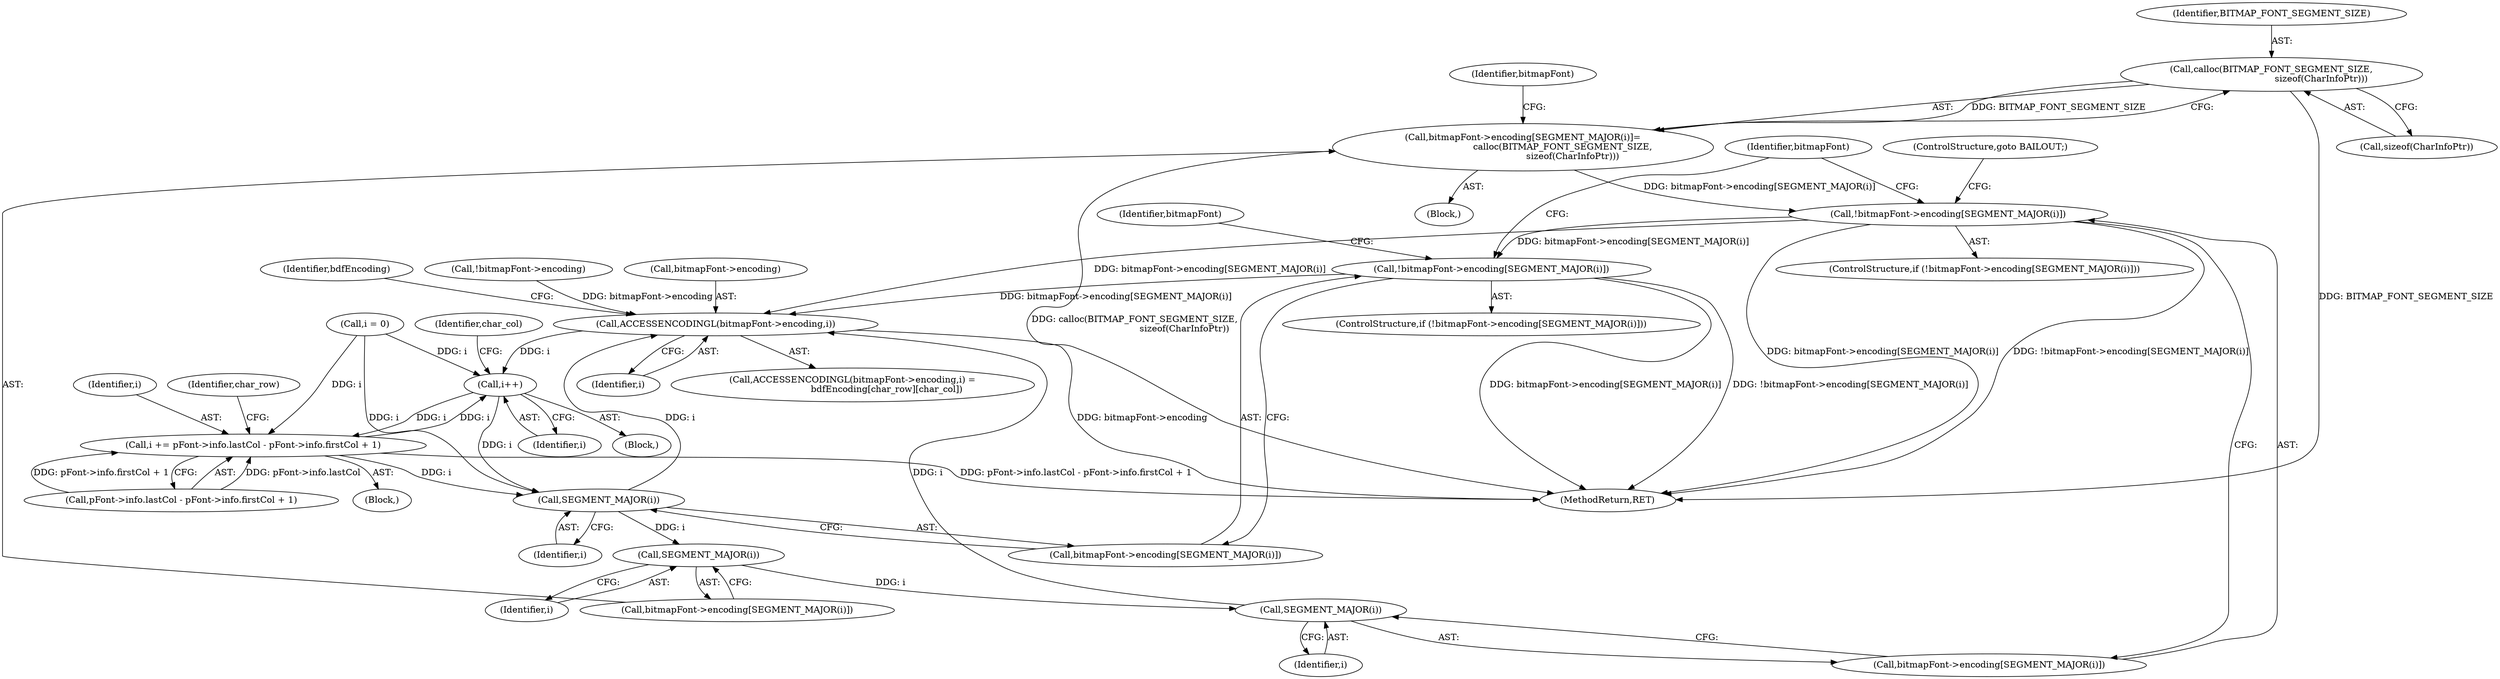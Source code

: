 digraph "0_libxfont_4d024ac10f964f6bd372ae0dd14f02772a6e5f63@API" {
"1001159" [label="(Call,calloc(BITMAP_FONT_SEGMENT_SIZE,\n                                   sizeof(CharInfoPtr)))"];
"1001152" [label="(Call,bitmapFont->encoding[SEGMENT_MAJOR(i)]=\n                            calloc(BITMAP_FONT_SEGMENT_SIZE,\n                                   sizeof(CharInfoPtr)))"];
"1001164" [label="(Call,!bitmapFont->encoding[SEGMENT_MAJOR(i)])"];
"1001144" [label="(Call,!bitmapFont->encoding[SEGMENT_MAJOR(i)])"];
"1001173" [label="(Call,ACCESSENCODINGL(bitmapFont->encoding,i))"];
"1001183" [label="(Call,i++)"];
"1001092" [label="(Call,i += pFont->info.lastCol - pFont->info.firstCol + 1)"];
"1001149" [label="(Call,SEGMENT_MAJOR(i))"];
"1001157" [label="(Call,SEGMENT_MAJOR(i))"];
"1001169" [label="(Call,SEGMENT_MAJOR(i))"];
"1001224" [label="(MethodReturn,RET)"];
"1001180" [label="(Identifier,bdfEncoding)"];
"1001177" [label="(Identifier,i)"];
"1001184" [label="(Identifier,i)"];
"1001183" [label="(Call,i++)"];
"1001084" [label="(Block,)"];
"1001094" [label="(Call,pFont->info.lastCol - pFont->info.firstCol + 1)"];
"1001164" [label="(Call,!bitmapFont->encoding[SEGMENT_MAJOR(i)])"];
"1001159" [label="(Call,calloc(BITMAP_FONT_SEGMENT_SIZE,\n                                   sizeof(CharInfoPtr)))"];
"1001171" [label="(ControlStructure,goto BAILOUT;)"];
"1001074" [label="(Identifier,char_row)"];
"1001092" [label="(Call,i += pFont->info.lastCol - pFont->info.firstCol + 1)"];
"1001157" [label="(Call,SEGMENT_MAJOR(i))"];
"1001144" [label="(Call,!bitmapFont->encoding[SEGMENT_MAJOR(i)])"];
"1001150" [label="(Identifier,i)"];
"1001163" [label="(ControlStructure,if (!bitmapFont->encoding[SEGMENT_MAJOR(i)]))"];
"1001149" [label="(Call,SEGMENT_MAJOR(i))"];
"1001153" [label="(Call,bitmapFont->encoding[SEGMENT_MAJOR(i)])"];
"1001170" [label="(Identifier,i)"];
"1001173" [label="(Call,ACCESSENCODINGL(bitmapFont->encoding,i))"];
"1001175" [label="(Identifier,bitmapFont)"];
"1001125" [label="(Identifier,char_col)"];
"1001169" [label="(Call,SEGMENT_MAJOR(i))"];
"1001161" [label="(Call,sizeof(CharInfoPtr))"];
"1001167" [label="(Identifier,bitmapFont)"];
"1001034" [label="(Call,!bitmapFont->encoding)"];
"1001145" [label="(Call,bitmapFont->encoding[SEGMENT_MAJOR(i)])"];
"1001126" [label="(Block,)"];
"1001152" [label="(Call,bitmapFont->encoding[SEGMENT_MAJOR(i)]=\n                            calloc(BITMAP_FONT_SEGMENT_SIZE,\n                                   sizeof(CharInfoPtr)))"];
"1001172" [label="(Call,ACCESSENCODINGL(bitmapFont->encoding,i) =\n                        bdfEncoding[char_row][char_col])"];
"1001165" [label="(Call,bitmapFont->encoding[SEGMENT_MAJOR(i)])"];
"1001143" [label="(ControlStructure,if (!bitmapFont->encoding[SEGMENT_MAJOR(i)]))"];
"1001174" [label="(Call,bitmapFont->encoding)"];
"1001055" [label="(Call,i = 0)"];
"1001158" [label="(Identifier,i)"];
"1001155" [label="(Identifier,bitmapFont)"];
"1001160" [label="(Identifier,BITMAP_FONT_SEGMENT_SIZE)"];
"1001093" [label="(Identifier,i)"];
"1001151" [label="(Block,)"];
"1001159" -> "1001152"  [label="AST: "];
"1001159" -> "1001161"  [label="CFG: "];
"1001160" -> "1001159"  [label="AST: "];
"1001161" -> "1001159"  [label="AST: "];
"1001152" -> "1001159"  [label="CFG: "];
"1001159" -> "1001224"  [label="DDG: BITMAP_FONT_SEGMENT_SIZE"];
"1001159" -> "1001152"  [label="DDG: BITMAP_FONT_SEGMENT_SIZE"];
"1001152" -> "1001151"  [label="AST: "];
"1001153" -> "1001152"  [label="AST: "];
"1001167" -> "1001152"  [label="CFG: "];
"1001152" -> "1001224"  [label="DDG: calloc(BITMAP_FONT_SEGMENT_SIZE,\n                                   sizeof(CharInfoPtr))"];
"1001152" -> "1001164"  [label="DDG: bitmapFont->encoding[SEGMENT_MAJOR(i)]"];
"1001164" -> "1001163"  [label="AST: "];
"1001164" -> "1001165"  [label="CFG: "];
"1001165" -> "1001164"  [label="AST: "];
"1001171" -> "1001164"  [label="CFG: "];
"1001175" -> "1001164"  [label="CFG: "];
"1001164" -> "1001224"  [label="DDG: bitmapFont->encoding[SEGMENT_MAJOR(i)]"];
"1001164" -> "1001224"  [label="DDG: !bitmapFont->encoding[SEGMENT_MAJOR(i)]"];
"1001164" -> "1001144"  [label="DDG: bitmapFont->encoding[SEGMENT_MAJOR(i)]"];
"1001164" -> "1001173"  [label="DDG: bitmapFont->encoding[SEGMENT_MAJOR(i)]"];
"1001144" -> "1001143"  [label="AST: "];
"1001144" -> "1001145"  [label="CFG: "];
"1001145" -> "1001144"  [label="AST: "];
"1001155" -> "1001144"  [label="CFG: "];
"1001175" -> "1001144"  [label="CFG: "];
"1001144" -> "1001224"  [label="DDG: bitmapFont->encoding[SEGMENT_MAJOR(i)]"];
"1001144" -> "1001224"  [label="DDG: !bitmapFont->encoding[SEGMENT_MAJOR(i)]"];
"1001144" -> "1001173"  [label="DDG: bitmapFont->encoding[SEGMENT_MAJOR(i)]"];
"1001173" -> "1001172"  [label="AST: "];
"1001173" -> "1001177"  [label="CFG: "];
"1001174" -> "1001173"  [label="AST: "];
"1001177" -> "1001173"  [label="AST: "];
"1001180" -> "1001173"  [label="CFG: "];
"1001173" -> "1001224"  [label="DDG: bitmapFont->encoding"];
"1001034" -> "1001173"  [label="DDG: bitmapFont->encoding"];
"1001169" -> "1001173"  [label="DDG: i"];
"1001149" -> "1001173"  [label="DDG: i"];
"1001173" -> "1001183"  [label="DDG: i"];
"1001183" -> "1001126"  [label="AST: "];
"1001183" -> "1001184"  [label="CFG: "];
"1001184" -> "1001183"  [label="AST: "];
"1001125" -> "1001183"  [label="CFG: "];
"1001183" -> "1001092"  [label="DDG: i"];
"1001183" -> "1001149"  [label="DDG: i"];
"1001055" -> "1001183"  [label="DDG: i"];
"1001092" -> "1001183"  [label="DDG: i"];
"1001092" -> "1001084"  [label="AST: "];
"1001092" -> "1001094"  [label="CFG: "];
"1001093" -> "1001092"  [label="AST: "];
"1001094" -> "1001092"  [label="AST: "];
"1001074" -> "1001092"  [label="CFG: "];
"1001092" -> "1001224"  [label="DDG: pFont->info.lastCol - pFont->info.firstCol + 1"];
"1001094" -> "1001092"  [label="DDG: pFont->info.lastCol"];
"1001094" -> "1001092"  [label="DDG: pFont->info.firstCol + 1"];
"1001055" -> "1001092"  [label="DDG: i"];
"1001092" -> "1001149"  [label="DDG: i"];
"1001149" -> "1001145"  [label="AST: "];
"1001149" -> "1001150"  [label="CFG: "];
"1001150" -> "1001149"  [label="AST: "];
"1001145" -> "1001149"  [label="CFG: "];
"1001055" -> "1001149"  [label="DDG: i"];
"1001149" -> "1001157"  [label="DDG: i"];
"1001157" -> "1001153"  [label="AST: "];
"1001157" -> "1001158"  [label="CFG: "];
"1001158" -> "1001157"  [label="AST: "];
"1001153" -> "1001157"  [label="CFG: "];
"1001157" -> "1001169"  [label="DDG: i"];
"1001169" -> "1001165"  [label="AST: "];
"1001169" -> "1001170"  [label="CFG: "];
"1001170" -> "1001169"  [label="AST: "];
"1001165" -> "1001169"  [label="CFG: "];
}
